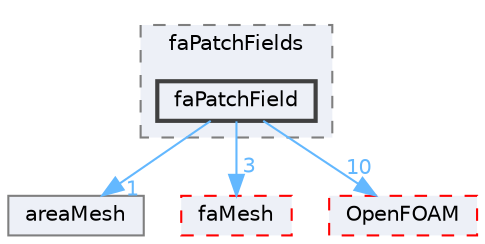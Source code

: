 digraph "src/finiteArea/fields/faPatchFields/faPatchField"
{
 // LATEX_PDF_SIZE
  bgcolor="transparent";
  edge [fontname=Helvetica,fontsize=10,labelfontname=Helvetica,labelfontsize=10];
  node [fontname=Helvetica,fontsize=10,shape=box,height=0.2,width=0.4];
  compound=true
  subgraph clusterdir_2ab18c7cf3ac70392000d64dbb3a76b5 {
    graph [ bgcolor="#edf0f7", pencolor="grey50", label="faPatchFields", fontname=Helvetica,fontsize=10 style="filled,dashed", URL="dir_2ab18c7cf3ac70392000d64dbb3a76b5.html",tooltip=""]
  dir_45bb735b99283f509e93082dc5349c43 [label="faPatchField", fillcolor="#edf0f7", color="grey25", style="filled,bold", URL="dir_45bb735b99283f509e93082dc5349c43.html",tooltip=""];
  }
  dir_aa4bce7a1abbd72ee1f4d02ddf362a3b [label="areaMesh", fillcolor="#edf0f7", color="grey50", style="filled", URL="dir_aa4bce7a1abbd72ee1f4d02ddf362a3b.html",tooltip=""];
  dir_f14612db68a06d13a87d37d60dc895d5 [label="faMesh", fillcolor="#edf0f7", color="red", style="filled,dashed", URL="dir_f14612db68a06d13a87d37d60dc895d5.html",tooltip=""];
  dir_c5473ff19b20e6ec4dfe5c310b3778a8 [label="OpenFOAM", fillcolor="#edf0f7", color="red", style="filled,dashed", URL="dir_c5473ff19b20e6ec4dfe5c310b3778a8.html",tooltip=""];
  dir_45bb735b99283f509e93082dc5349c43->dir_aa4bce7a1abbd72ee1f4d02ddf362a3b [headlabel="1", labeldistance=1.5 headhref="dir_001306_000121.html" href="dir_001306_000121.html" color="steelblue1" fontcolor="steelblue1"];
  dir_45bb735b99283f509e93082dc5349c43->dir_c5473ff19b20e6ec4dfe5c310b3778a8 [headlabel="10", labeldistance=1.5 headhref="dir_001306_002695.html" href="dir_001306_002695.html" color="steelblue1" fontcolor="steelblue1"];
  dir_45bb735b99283f509e93082dc5349c43->dir_f14612db68a06d13a87d37d60dc895d5 [headlabel="3", labeldistance=1.5 headhref="dir_001306_001295.html" href="dir_001306_001295.html" color="steelblue1" fontcolor="steelblue1"];
}
